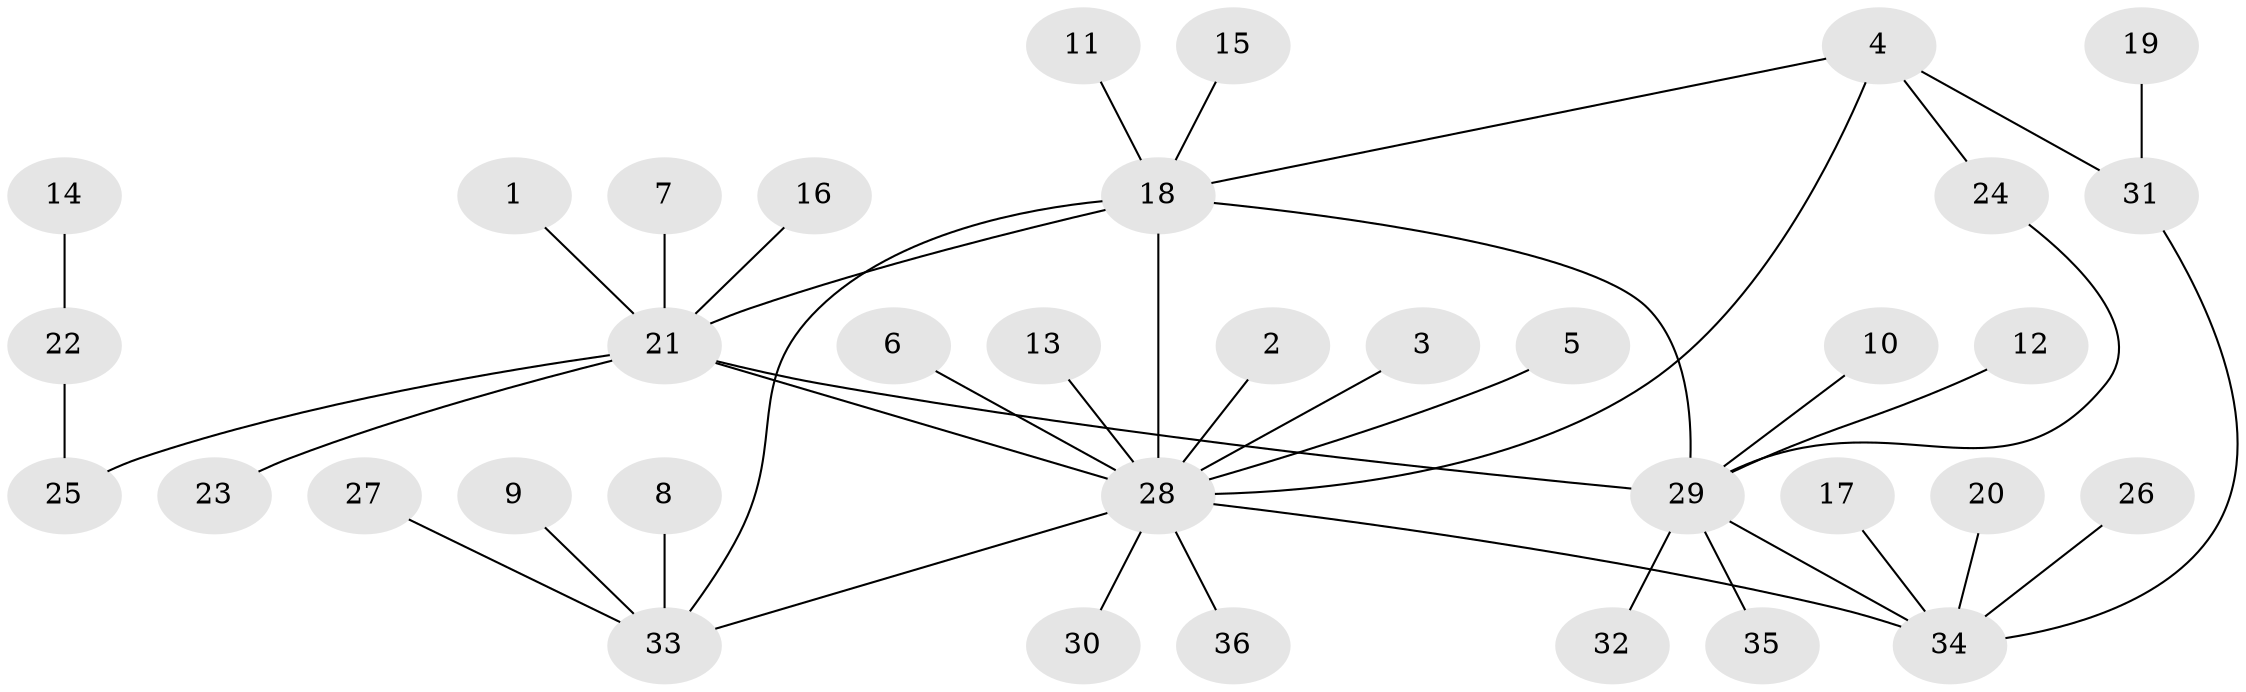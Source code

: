 // original degree distribution, {16: 0.013888888888888888, 3: 0.06944444444444445, 9: 0.013888888888888888, 10: 0.041666666666666664, 7: 0.013888888888888888, 1: 0.6527777777777778, 6: 0.027777777777777776, 2: 0.125, 4: 0.041666666666666664}
// Generated by graph-tools (version 1.1) at 2025/49/03/09/25 03:49:54]
// undirected, 36 vertices, 42 edges
graph export_dot {
graph [start="1"]
  node [color=gray90,style=filled];
  1;
  2;
  3;
  4;
  5;
  6;
  7;
  8;
  9;
  10;
  11;
  12;
  13;
  14;
  15;
  16;
  17;
  18;
  19;
  20;
  21;
  22;
  23;
  24;
  25;
  26;
  27;
  28;
  29;
  30;
  31;
  32;
  33;
  34;
  35;
  36;
  1 -- 21 [weight=1.0];
  2 -- 28 [weight=1.0];
  3 -- 28 [weight=1.0];
  4 -- 18 [weight=1.0];
  4 -- 24 [weight=1.0];
  4 -- 28 [weight=1.0];
  4 -- 31 [weight=1.0];
  5 -- 28 [weight=1.0];
  6 -- 28 [weight=1.0];
  7 -- 21 [weight=1.0];
  8 -- 33 [weight=1.0];
  9 -- 33 [weight=1.0];
  10 -- 29 [weight=1.0];
  11 -- 18 [weight=1.0];
  12 -- 29 [weight=1.0];
  13 -- 28 [weight=1.0];
  14 -- 22 [weight=1.0];
  15 -- 18 [weight=1.0];
  16 -- 21 [weight=1.0];
  17 -- 34 [weight=1.0];
  18 -- 21 [weight=1.0];
  18 -- 28 [weight=2.0];
  18 -- 29 [weight=1.0];
  18 -- 33 [weight=1.0];
  19 -- 31 [weight=1.0];
  20 -- 34 [weight=1.0];
  21 -- 23 [weight=1.0];
  21 -- 25 [weight=1.0];
  21 -- 28 [weight=2.0];
  21 -- 29 [weight=1.0];
  22 -- 25 [weight=1.0];
  24 -- 29 [weight=1.0];
  26 -- 34 [weight=1.0];
  27 -- 33 [weight=1.0];
  28 -- 30 [weight=1.0];
  28 -- 33 [weight=1.0];
  28 -- 34 [weight=1.0];
  28 -- 36 [weight=1.0];
  29 -- 32 [weight=1.0];
  29 -- 34 [weight=1.0];
  29 -- 35 [weight=1.0];
  31 -- 34 [weight=1.0];
}
